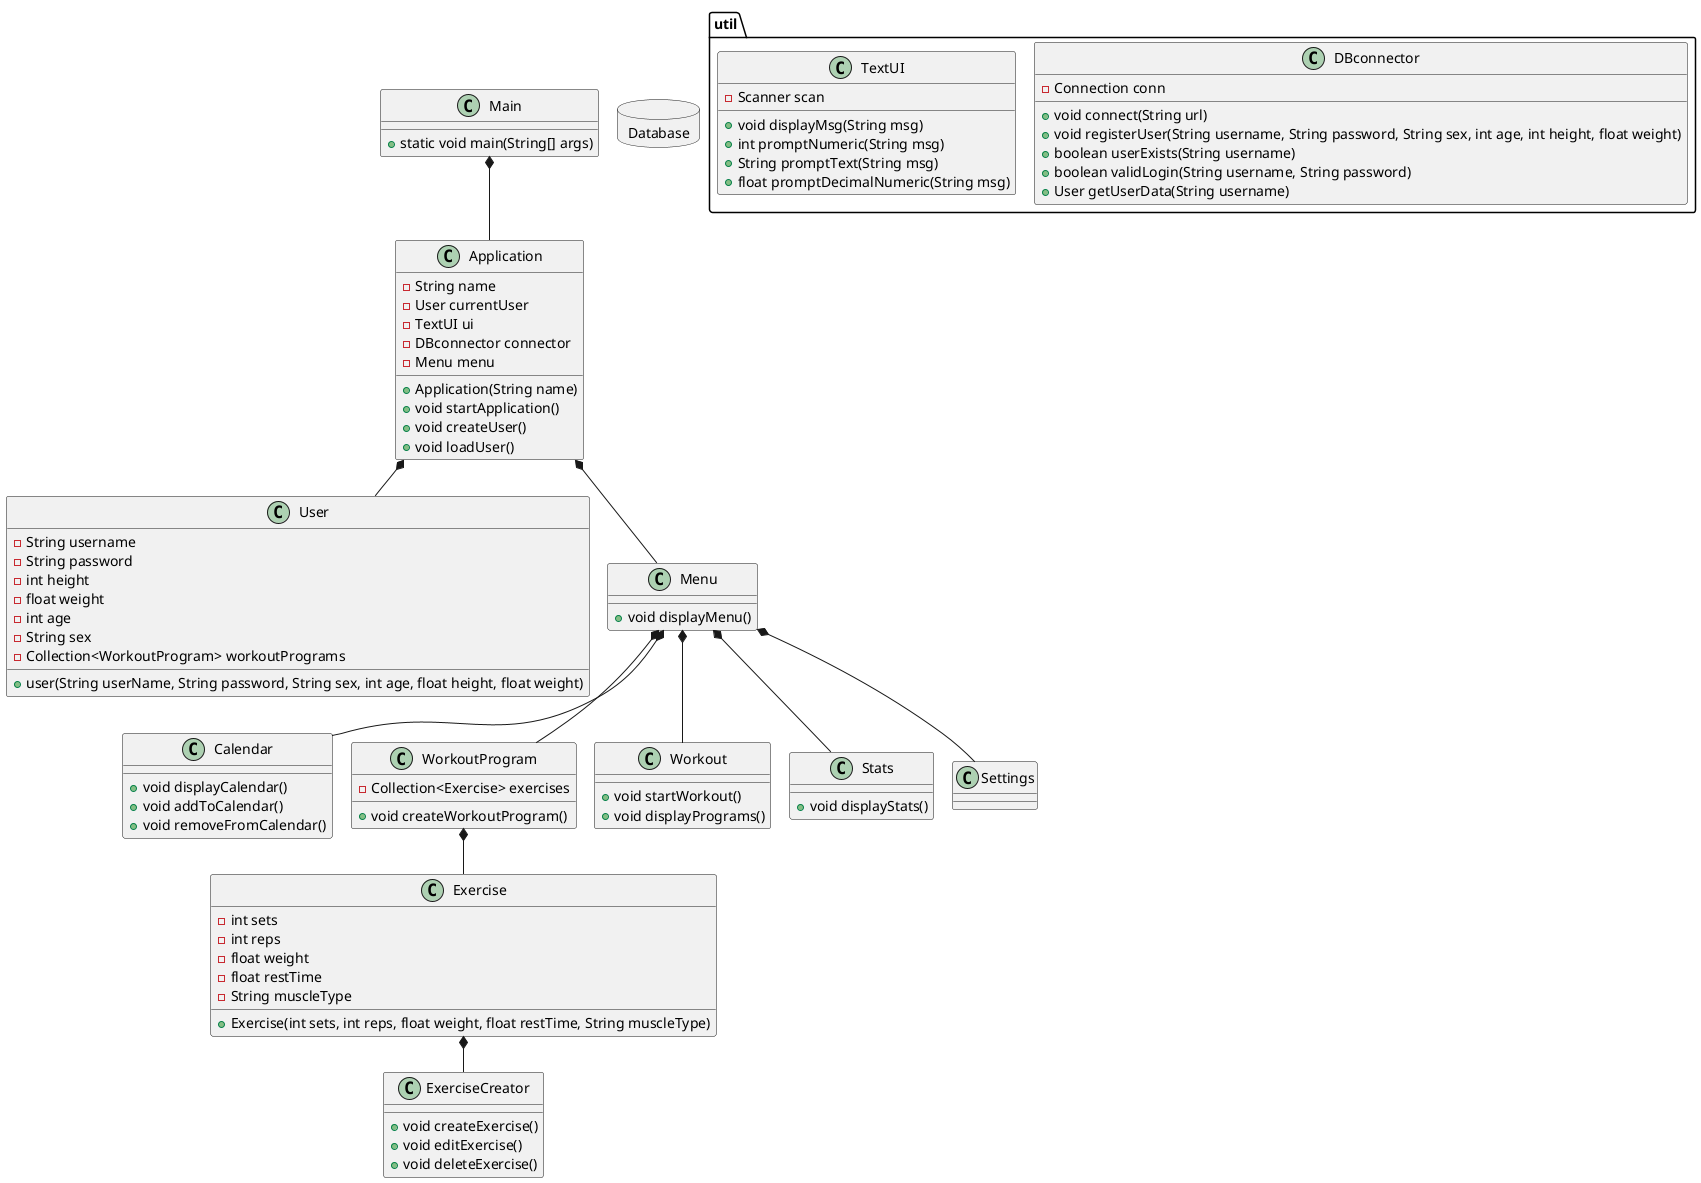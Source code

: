 @startuml
!pragma layout smetana

class Main{
   +static void main(String[] args)
}

database Database{
}

package "util"{
class DBconnector{
-Connection conn
+void connect(String url)
+void registerUser(String username, String password, String sex, int age, int height, float weight)
+boolean userExists(String username)
+boolean validLogin(String username, String password)
+User getUserData(String username)

}

class TextUI{
-Scanner scan
+void displayMsg(String msg)
+int promptNumeric(String msg)
+String promptText(String msg)
+float promptDecimalNumeric(String msg)
}
}
class Application{
-String name
-User currentUser
-TextUI ui
-DBconnector connector
-Menu menu

+Application(String name)
+void startApplication()
+void createUser()
+void loadUser()
}

class User{
-String username
-String password
-int height
-float weight
-int age
-String sex
+user(String userName, String password, String sex, int age, float height, float weight)
-Collection<WorkoutProgram> workoutPrograms
}

class Menu{
+void displayMenu()
}

class Calendar{
+void displayCalendar()
+void addToCalendar()
+void removeFromCalendar()
}

class WorkoutProgram{
-Collection<Exercise> exercises
+void createWorkoutProgram()
}

class Workout{
+void startWorkout()
+void displayPrograms()
}

class Stats{
+void displayStats()
}

class Exercise{
-int sets
-int reps
-float weight
-float restTime
-String muscleType
+Exercise(int sets, int reps, float weight, float restTime, String muscleType)
}

class ExerciseCreator{
+void createExercise()
+void editExercise()
+void deleteExercise()
}

Main *-- Application
Application *-- User
Application *-- Menu
Menu *-- Workout
Menu *-- WorkoutProgram
Menu *-- Stats
Menu *-- Calendar
Menu *-- Settings
WorkoutProgram *-- Exercise
Exercise *-- ExerciseCreator
@enduml